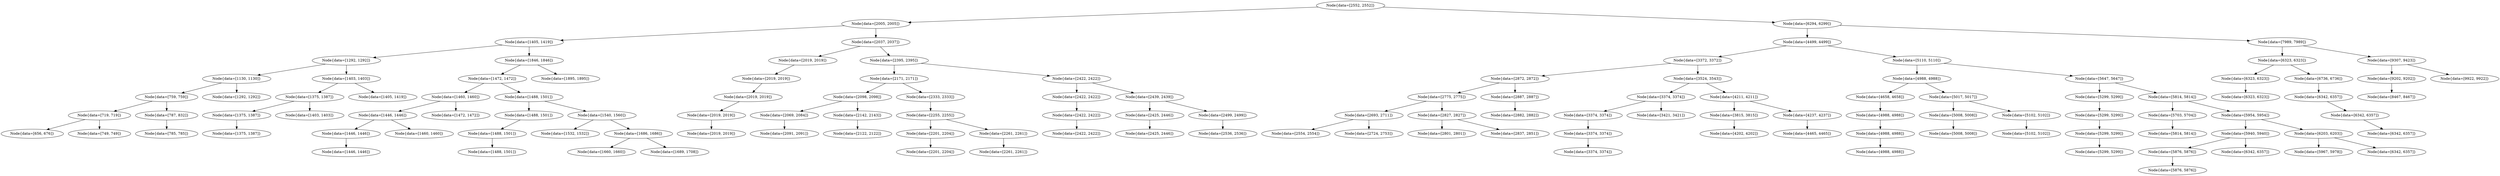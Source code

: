 digraph G{
836903727 [label="Node{data=[2552, 2552]}"]
836903727 -> 403094604
403094604 [label="Node{data=[2005, 2005]}"]
403094604 -> 1177427556
1177427556 [label="Node{data=[1405, 1419]}"]
1177427556 -> 1773117761
1773117761 [label="Node{data=[1292, 1292]}"]
1773117761 -> 1240730624
1240730624 [label="Node{data=[1130, 1130]}"]
1240730624 -> 1681730990
1681730990 [label="Node{data=[759, 759]}"]
1681730990 -> 1389810291
1389810291 [label="Node{data=[719, 719]}"]
1389810291 -> 1181205697
1181205697 [label="Node{data=[656, 676]}"]
1389810291 -> 798639105
798639105 [label="Node{data=[749, 749]}"]
1681730990 -> 583490561
583490561 [label="Node{data=[787, 832]}"]
583490561 -> 1189496672
1189496672 [label="Node{data=[785, 785]}"]
1240730624 -> 1046467249
1046467249 [label="Node{data=[1292, 1292]}"]
1773117761 -> 1134043959
1134043959 [label="Node{data=[1403, 1403]}"]
1134043959 -> 1529305105
1529305105 [label="Node{data=[1375, 1387]}"]
1529305105 -> 789502290
789502290 [label="Node{data=[1375, 1387]}"]
789502290 -> 1862552664
1862552664 [label="Node{data=[1375, 1387]}"]
1529305105 -> 1829194516
1829194516 [label="Node{data=[1403, 1403]}"]
1134043959 -> 201421173
201421173 [label="Node{data=[1405, 1419]}"]
1177427556 -> 1436347886
1436347886 [label="Node{data=[1846, 1846]}"]
1436347886 -> 406265225
406265225 [label="Node{data=[1472, 1472]}"]
406265225 -> 1329572464
1329572464 [label="Node{data=[1460, 1460]}"]
1329572464 -> 1211297851
1211297851 [label="Node{data=[1446, 1446]}"]
1211297851 -> 2062780238
2062780238 [label="Node{data=[1446, 1446]}"]
2062780238 -> 1518868172
1518868172 [label="Node{data=[1446, 1446]}"]
1211297851 -> 1750490055
1750490055 [label="Node{data=[1460, 1460]}"]
1329572464 -> 934993374
934993374 [label="Node{data=[1472, 1472]}"]
406265225 -> 1360393616
1360393616 [label="Node{data=[1488, 1501]}"]
1360393616 -> 1261545224
1261545224 [label="Node{data=[1488, 1501]}"]
1261545224 -> 300111306
300111306 [label="Node{data=[1488, 1501]}"]
300111306 -> 1893088773
1893088773 [label="Node{data=[1488, 1501]}"]
1360393616 -> 236055802
236055802 [label="Node{data=[1540, 1560]}"]
236055802 -> 1214125015
1214125015 [label="Node{data=[1532, 1532]}"]
236055802 -> 1134051859
1134051859 [label="Node{data=[1686, 1686]}"]
1134051859 -> 50297459
50297459 [label="Node{data=[1660, 1660]}"]
1134051859 -> 59257066
59257066 [label="Node{data=[1689, 1708]}"]
1436347886 -> 997219303
997219303 [label="Node{data=[1895, 1895]}"]
403094604 -> 981012032
981012032 [label="Node{data=[2037, 2037]}"]
981012032 -> 1135400862
1135400862 [label="Node{data=[2019, 2019]}"]
1135400862 -> 31567969
31567969 [label="Node{data=[2019, 2019]}"]
31567969 -> 955743449
955743449 [label="Node{data=[2019, 2019]}"]
955743449 -> 1250848393
1250848393 [label="Node{data=[2019, 2019]}"]
1250848393 -> 1874542689
1874542689 [label="Node{data=[2019, 2019]}"]
981012032 -> 1674938191
1674938191 [label="Node{data=[2395, 2395]}"]
1674938191 -> 1623670360
1623670360 [label="Node{data=[2171, 2171]}"]
1623670360 -> 1501888239
1501888239 [label="Node{data=[2098, 2098]}"]
1501888239 -> 1812530678
1812530678 [label="Node{data=[2069, 2084]}"]
1812530678 -> 598284487
598284487 [label="Node{data=[2091, 2091]}"]
1501888239 -> 2051397396
2051397396 [label="Node{data=[2142, 2143]}"]
2051397396 -> 71843125
71843125 [label="Node{data=[2122, 2122]}"]
1623670360 -> 541769471
541769471 [label="Node{data=[2333, 2333]}"]
541769471 -> 1263461649
1263461649 [label="Node{data=[2255, 2255]}"]
1263461649 -> 526874139
526874139 [label="Node{data=[2201, 2204]}"]
526874139 -> 1510162775
1510162775 [label="Node{data=[2201, 2204]}"]
1263461649 -> 793485742
793485742 [label="Node{data=[2261, 2261]}"]
793485742 -> 328314683
328314683 [label="Node{data=[2261, 2261]}"]
1674938191 -> 929219836
929219836 [label="Node{data=[2422, 2422]}"]
929219836 -> 2007704254
2007704254 [label="Node{data=[2422, 2422]}"]
2007704254 -> 94354228
94354228 [label="Node{data=[2422, 2422]}"]
94354228 -> 459875531
459875531 [label="Node{data=[2422, 2422]}"]
929219836 -> 982337150
982337150 [label="Node{data=[2439, 2439]}"]
982337150 -> 337460547
337460547 [label="Node{data=[2425, 2446]}"]
337460547 -> 1822651119
1822651119 [label="Node{data=[2425, 2446]}"]
982337150 -> 1052658892
1052658892 [label="Node{data=[2499, 2499]}"]
1052658892 -> 1859142611
1859142611 [label="Node{data=[2536, 2536]}"]
836903727 -> 324701295
324701295 [label="Node{data=[6294, 6299]}"]
324701295 -> 1679401185
1679401185 [label="Node{data=[4499, 4499]}"]
1679401185 -> 671959170
671959170 [label="Node{data=[3372, 3372]}"]
671959170 -> 1152342155
1152342155 [label="Node{data=[2872, 2872]}"]
1152342155 -> 64068997
64068997 [label="Node{data=[2775, 2775]}"]
64068997 -> 719727542
719727542 [label="Node{data=[2693, 2711]}"]
719727542 -> 1760378672
1760378672 [label="Node{data=[2554, 2554]}"]
719727542 -> 1454922150
1454922150 [label="Node{data=[2724, 2753]}"]
64068997 -> 1493883713
1493883713 [label="Node{data=[2827, 2827]}"]
1493883713 -> 1118494797
1118494797 [label="Node{data=[2801, 2801]}"]
1493883713 -> 1136612247
1136612247 [label="Node{data=[2837, 2851]}"]
1152342155 -> 1465800495
1465800495 [label="Node{data=[2887, 2887]}"]
1465800495 -> 1476484694
1476484694 [label="Node{data=[2882, 2882]}"]
671959170 -> 1295803795
1295803795 [label="Node{data=[3524, 3543]}"]
1295803795 -> 1948689480
1948689480 [label="Node{data=[3374, 3374]}"]
1948689480 -> 1365533388
1365533388 [label="Node{data=[3374, 3374]}"]
1365533388 -> 54879576
54879576 [label="Node{data=[3374, 3374]}"]
54879576 -> 771459166
771459166 [label="Node{data=[3374, 3374]}"]
1948689480 -> 1824423245
1824423245 [label="Node{data=[3421, 3421]}"]
1295803795 -> 507383828
507383828 [label="Node{data=[4211, 4211]}"]
507383828 -> 913955118
913955118 [label="Node{data=[3815, 3815]}"]
913955118 -> 1202790087
1202790087 [label="Node{data=[4202, 4202]}"]
507383828 -> 1492801385
1492801385 [label="Node{data=[4237, 4237]}"]
1492801385 -> 917131986
917131986 [label="Node{data=[4465, 4465]}"]
1679401185 -> 1323457920
1323457920 [label="Node{data=[5110, 5110]}"]
1323457920 -> 23737789
23737789 [label="Node{data=[4988, 4988]}"]
23737789 -> 195132390
195132390 [label="Node{data=[4658, 4658]}"]
195132390 -> 1870234754
1870234754 [label="Node{data=[4988, 4988]}"]
1870234754 -> 858507952
858507952 [label="Node{data=[4988, 4988]}"]
858507952 -> 1664927413
1664927413 [label="Node{data=[4988, 4988]}"]
23737789 -> 1665335167
1665335167 [label="Node{data=[5017, 5017]}"]
1665335167 -> 1077688833
1077688833 [label="Node{data=[5008, 5008]}"]
1077688833 -> 766445308
766445308 [label="Node{data=[5008, 5008]}"]
1665335167 -> 673412242
673412242 [label="Node{data=[5102, 5102]}"]
673412242 -> 1559154670
1559154670 [label="Node{data=[5102, 5102]}"]
1323457920 -> 2107841088
2107841088 [label="Node{data=[5647, 5647]}"]
2107841088 -> 686717934
686717934 [label="Node{data=[5299, 5299]}"]
686717934 -> 458890629
458890629 [label="Node{data=[5299, 5299]}"]
458890629 -> 836841663
836841663 [label="Node{data=[5299, 5299]}"]
836841663 -> 1416977881
1416977881 [label="Node{data=[5299, 5299]}"]
2107841088 -> 253722034
253722034 [label="Node{data=[5814, 5814]}"]
253722034 -> 1147334625
1147334625 [label="Node{data=[5703, 5704]}"]
1147334625 -> 2084457242
2084457242 [label="Node{data=[5814, 5814]}"]
253722034 -> 47925969
47925969 [label="Node{data=[5954, 5954]}"]
47925969 -> 1985828309
1985828309 [label="Node{data=[5940, 5940]}"]
1985828309 -> 622043416
622043416 [label="Node{data=[5876, 5876]}"]
622043416 -> 737892411
737892411 [label="Node{data=[5876, 5876]}"]
1985828309 -> 1940783703
1940783703 [label="Node{data=[6342, 6357]}"]
47925969 -> 1874919946
1874919946 [label="Node{data=[6203, 6203]}"]
1874919946 -> 1466066315
1466066315 [label="Node{data=[5967, 5978]}"]
1874919946 -> 640275932
640275932 [label="Node{data=[6342, 6357]}"]
324701295 -> 630642676
630642676 [label="Node{data=[7989, 7989]}"]
630642676 -> 1117802526
1117802526 [label="Node{data=[6323, 6323]}"]
1117802526 -> 111819772
111819772 [label="Node{data=[6323, 6323]}"]
111819772 -> 1850055104
1850055104 [label="Node{data=[6323, 6323]}"]
1117802526 -> 2113919627
2113919627 [label="Node{data=[6736, 6736]}"]
2113919627 -> 1025463690
1025463690 [label="Node{data=[6342, 6357]}"]
1025463690 -> 1790831630
1790831630 [label="Node{data=[6342, 6357]}"]
1790831630 -> 687141632
687141632 [label="Node{data=[6342, 6357]}"]
630642676 -> 727469847
727469847 [label="Node{data=[9307, 9423]}"]
727469847 -> 1823014131
1823014131 [label="Node{data=[9202, 9202]}"]
1823014131 -> 1777381620
1777381620 [label="Node{data=[8467, 8467]}"]
727469847 -> 1720922681
1720922681 [label="Node{data=[9922, 9922]}"]
}